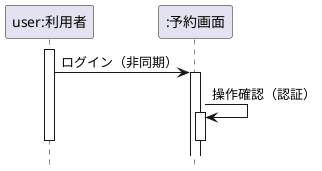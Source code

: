 @startuml
hide footbox

participant "user:利用者" as user
participant ":予約画面" as reservation

activate user
    user -> reservation: ログイン（非同期）
    activate reservation
    reservation -> reservation: 操作確認（認証）
        activate reservation
    deactivate user
        deactivate reservation


@enduml
